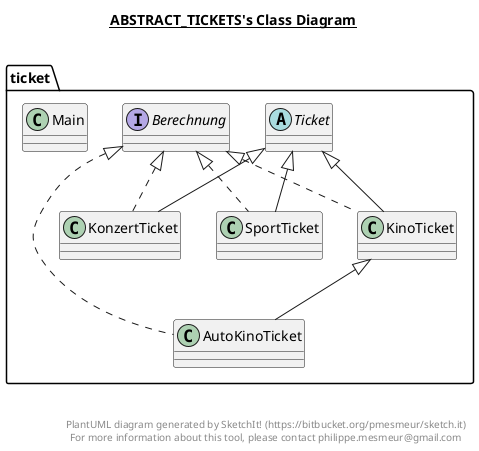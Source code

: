 @startuml

title __ABSTRACT_TICKETS's Class Diagram__\n

  namespace ticket {
    class ticket.AutoKinoTicket {
    }
  }
  

  namespace ticket {
    interface ticket.Berechnung {
    }
  }
  

  namespace ticket {
    class ticket.KinoTicket {
    }
  }
  

  namespace ticket {
    class ticket.KonzertTicket {
    }
  }
  

  namespace ticket {
    class ticket.Main {
    }
  }
  

  namespace ticket {
    class ticket.SportTicket {
    }
  }
  

  namespace ticket {
    abstract class ticket.Ticket {
    }
  }
  

  ticket.AutoKinoTicket .up.|> ticket.Berechnung
  ticket.AutoKinoTicket -up-|> ticket.KinoTicket
  ticket.KinoTicket .up.|> ticket.Berechnung
  ticket.KinoTicket -up-|> ticket.Ticket
  ticket.KonzertTicket .up.|> ticket.Berechnung
  ticket.KonzertTicket -up-|> ticket.Ticket
  ticket.SportTicket .up.|> ticket.Berechnung
  ticket.SportTicket -up-|> ticket.Ticket


right footer


PlantUML diagram generated by SketchIt! (https://bitbucket.org/pmesmeur/sketch.it)
For more information about this tool, please contact philippe.mesmeur@gmail.com
endfooter

@enduml
